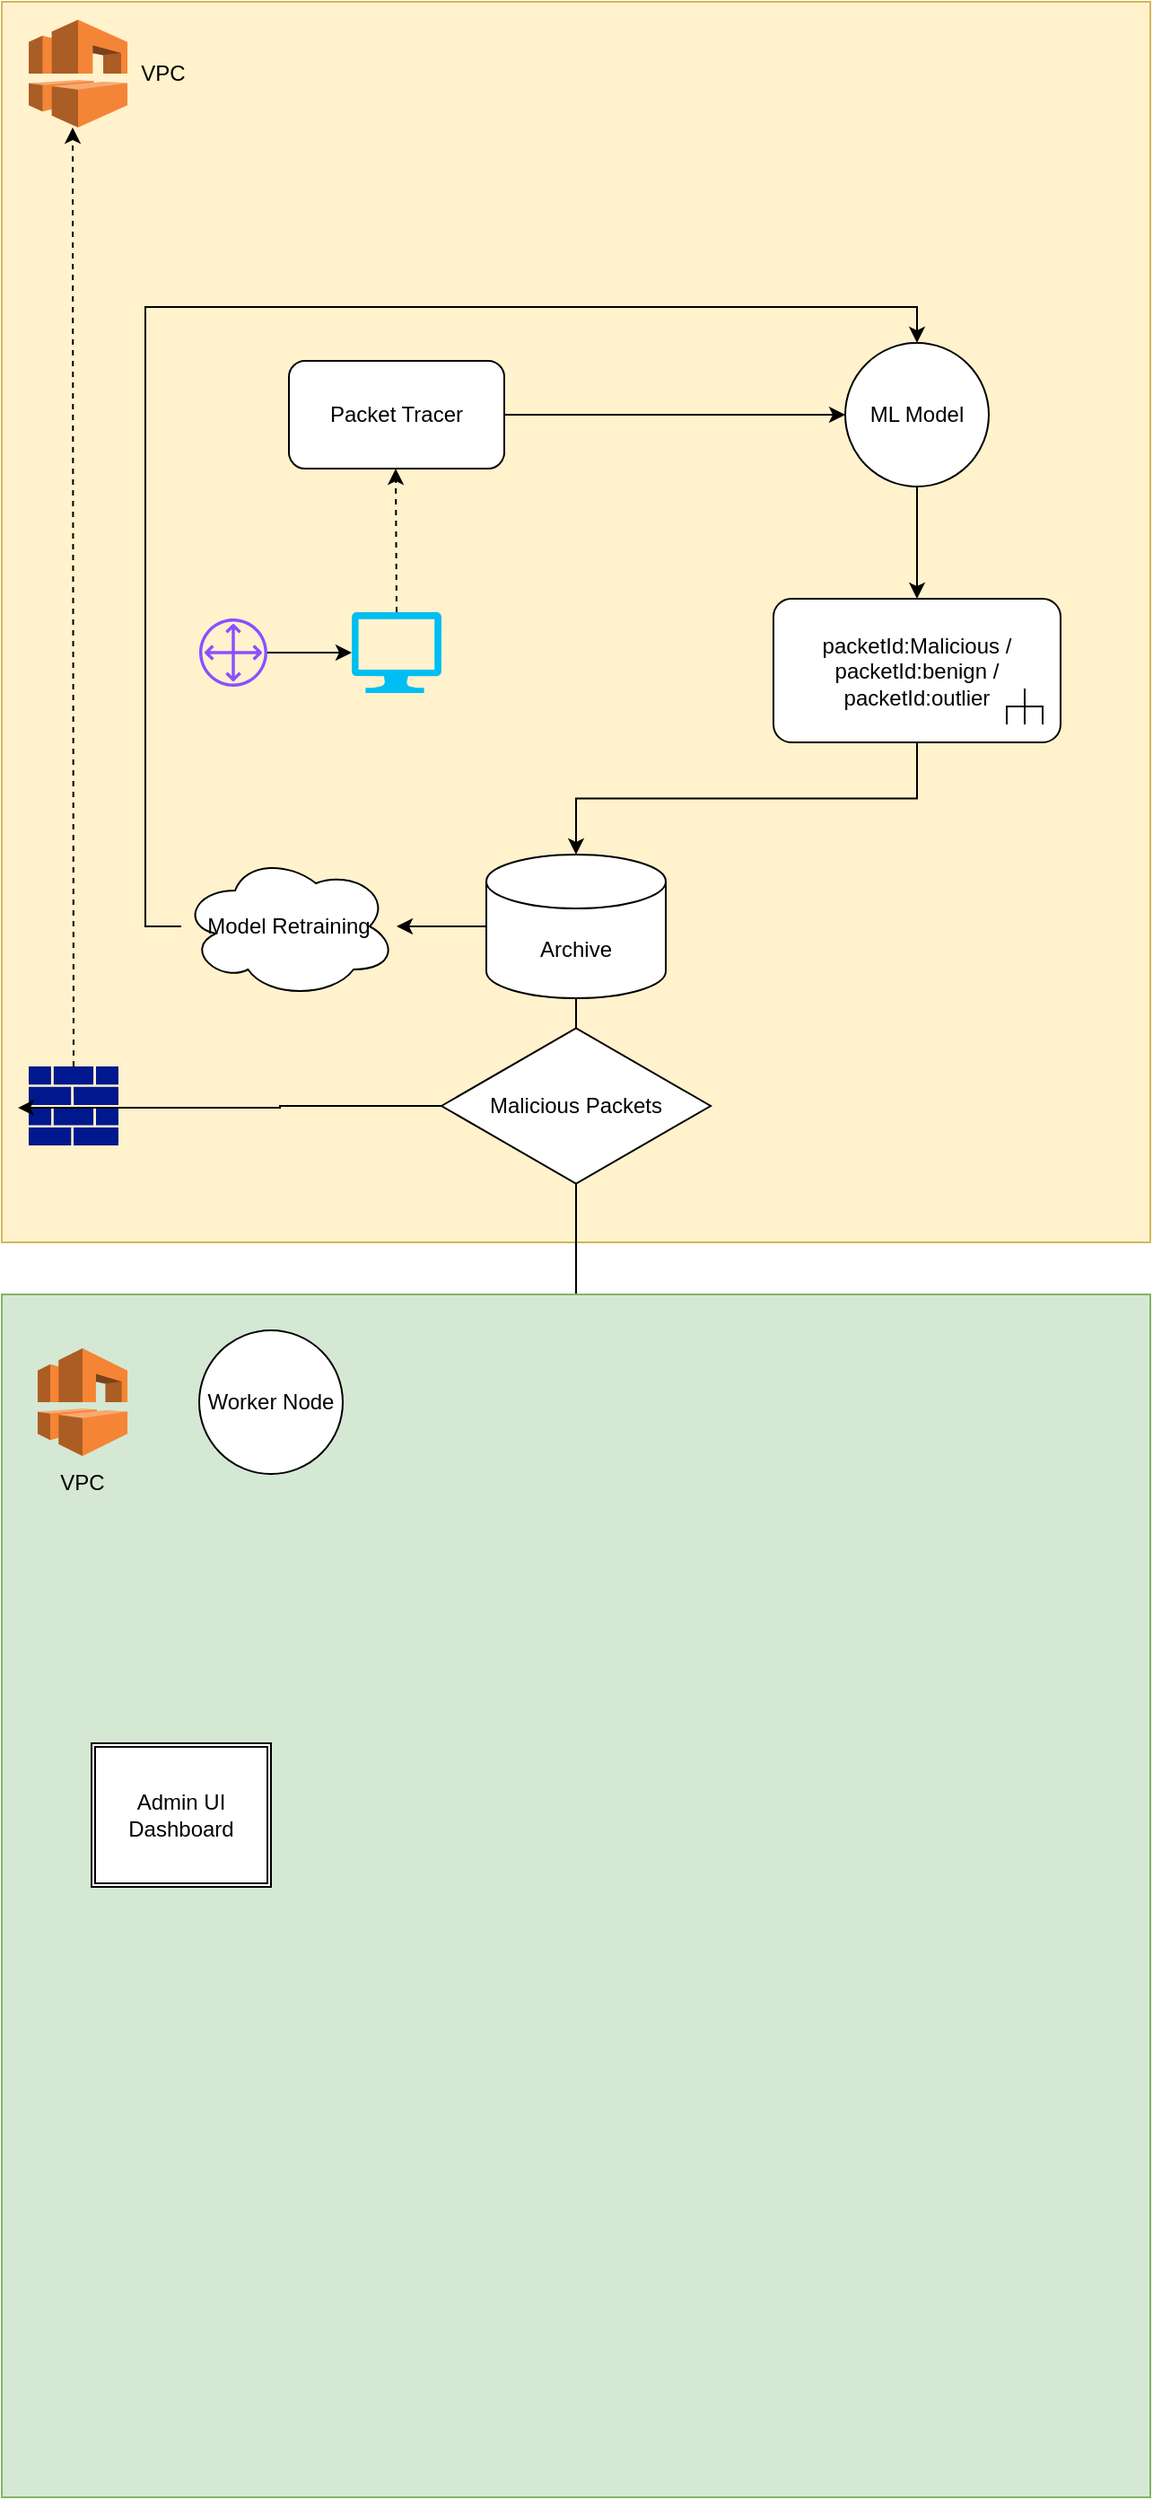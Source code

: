 <mxfile version="22.0.8" type="github">
  <diagram name="Page-1" id="NzfE7nQFHrgCrI4fj2pQ">
    <mxGraphModel dx="1674" dy="771" grid="1" gridSize="10" guides="1" tooltips="1" connect="1" arrows="1" fold="1" page="1" pageScale="1" pageWidth="827" pageHeight="1169" math="0" shadow="0">
      <root>
        <mxCell id="0" />
        <mxCell id="1" parent="0" />
        <mxCell id="6S4fCYAqmIFdcXz1XgDX-30" value="" style="whiteSpace=wrap;html=1;verticalAlign=top;fillColor=#fff2cc;dashed=0;strokeColor=#d6b656;" vertex="1" parent="1">
          <mxGeometry x="110" y="70" width="640" height="691" as="geometry" />
        </mxCell>
        <mxCell id="6S4fCYAqmIFdcXz1XgDX-1" value="" style="verticalLabelPosition=bottom;html=1;verticalAlign=top;align=center;strokeColor=none;fillColor=#00BEF2;shape=mxgraph.azure.computer;pointerEvents=1;" vertex="1" parent="1">
          <mxGeometry x="305" y="410" width="50" height="45" as="geometry" />
        </mxCell>
        <mxCell id="6S4fCYAqmIFdcXz1XgDX-6" style="edgeStyle=orthogonalEdgeStyle;rounded=0;orthogonalLoop=1;jettySize=auto;html=1;exitX=1;exitY=0.5;exitDx=0;exitDy=0;" edge="1" parent="1" source="6S4fCYAqmIFdcXz1XgDX-2" target="6S4fCYAqmIFdcXz1XgDX-3">
          <mxGeometry relative="1" as="geometry" />
        </mxCell>
        <mxCell id="6S4fCYAqmIFdcXz1XgDX-2" value="Packet Tracer" style="rounded=1;whiteSpace=wrap;html=1;" vertex="1" parent="1">
          <mxGeometry x="270" y="270" width="120" height="60" as="geometry" />
        </mxCell>
        <mxCell id="6S4fCYAqmIFdcXz1XgDX-3" value="ML Model" style="ellipse;whiteSpace=wrap;html=1;aspect=fixed;" vertex="1" parent="1">
          <mxGeometry x="580" y="260" width="80" height="80" as="geometry" />
        </mxCell>
        <mxCell id="6S4fCYAqmIFdcXz1XgDX-4" value="packetId:Malicious / packetId:benign / packetId:outlier" style="html=1;shape=mxgraph.sysml.callBehAct;whiteSpace=wrap;align=center;" vertex="1" parent="1">
          <mxGeometry x="540" y="402.5" width="160" height="80" as="geometry" />
        </mxCell>
        <mxCell id="6S4fCYAqmIFdcXz1XgDX-5" style="edgeStyle=orthogonalEdgeStyle;rounded=0;orthogonalLoop=1;jettySize=auto;html=1;exitX=0.5;exitY=1;exitDx=0;exitDy=0;entryX=0.5;entryY=0;entryDx=0;entryDy=0;entryPerimeter=0;" edge="1" parent="1" source="6S4fCYAqmIFdcXz1XgDX-3" target="6S4fCYAqmIFdcXz1XgDX-4">
          <mxGeometry relative="1" as="geometry" />
        </mxCell>
        <mxCell id="6S4fCYAqmIFdcXz1XgDX-8" value="" style="html=1;labelBackgroundColor=#ffffff;startArrow=none;startFill=0;startSize=6;endArrow=classic;endFill=1;endSize=6;jettySize=auto;orthogonalLoop=1;strokeWidth=1;dashed=1;fontSize=14;rounded=0;exitX=0.5;exitY=0;exitDx=0;exitDy=0;exitPerimeter=0;" edge="1" parent="1" source="6S4fCYAqmIFdcXz1XgDX-1">
          <mxGeometry width="60" height="60" relative="1" as="geometry">
            <mxPoint x="329.5" y="420" as="sourcePoint" />
            <mxPoint x="329.5" y="330" as="targetPoint" />
          </mxGeometry>
        </mxCell>
        <mxCell id="6S4fCYAqmIFdcXz1XgDX-12" style="edgeStyle=orthogonalEdgeStyle;rounded=0;orthogonalLoop=1;jettySize=auto;html=1;" edge="1" parent="1" source="6S4fCYAqmIFdcXz1XgDX-9" target="6S4fCYAqmIFdcXz1XgDX-13">
          <mxGeometry relative="1" as="geometry">
            <mxPoint x="220" y="585" as="targetPoint" />
          </mxGeometry>
        </mxCell>
        <mxCell id="6S4fCYAqmIFdcXz1XgDX-17" style="edgeStyle=orthogonalEdgeStyle;rounded=0;orthogonalLoop=1;jettySize=auto;html=1;entryX=0.5;entryY=0.209;entryDx=0;entryDy=0;entryPerimeter=0;" edge="1" parent="1" source="6S4fCYAqmIFdcXz1XgDX-9" target="6S4fCYAqmIFdcXz1XgDX-36">
          <mxGeometry relative="1" as="geometry">
            <mxPoint x="430" y="800" as="targetPoint" />
          </mxGeometry>
        </mxCell>
        <mxCell id="6S4fCYAqmIFdcXz1XgDX-9" value="Archive" style="shape=cylinder3;whiteSpace=wrap;html=1;boundedLbl=1;backgroundOutline=1;size=15;" vertex="1" parent="1">
          <mxGeometry x="380" y="545" width="100" height="80" as="geometry" />
        </mxCell>
        <mxCell id="6S4fCYAqmIFdcXz1XgDX-10" style="edgeStyle=orthogonalEdgeStyle;rounded=0;orthogonalLoop=1;jettySize=auto;html=1;exitX=0.5;exitY=1;exitDx=0;exitDy=0;exitPerimeter=0;entryX=0.5;entryY=0;entryDx=0;entryDy=0;entryPerimeter=0;" edge="1" parent="1" source="6S4fCYAqmIFdcXz1XgDX-4" target="6S4fCYAqmIFdcXz1XgDX-9">
          <mxGeometry relative="1" as="geometry" />
        </mxCell>
        <mxCell id="6S4fCYAqmIFdcXz1XgDX-13" value="Model Retraining" style="ellipse;shape=cloud;whiteSpace=wrap;html=1;" vertex="1" parent="1">
          <mxGeometry x="210" y="545" width="120" height="80" as="geometry" />
        </mxCell>
        <mxCell id="6S4fCYAqmIFdcXz1XgDX-15" style="edgeStyle=orthogonalEdgeStyle;rounded=0;orthogonalLoop=1;jettySize=auto;html=1;entryX=0;entryY=0.5;entryDx=0;entryDy=0;entryPerimeter=0;" edge="1" parent="1" source="6S4fCYAqmIFdcXz1XgDX-14" target="6S4fCYAqmIFdcXz1XgDX-1">
          <mxGeometry relative="1" as="geometry">
            <mxPoint x="290" y="479" as="targetPoint" />
          </mxGeometry>
        </mxCell>
        <mxCell id="6S4fCYAqmIFdcXz1XgDX-14" value="" style="sketch=0;outlineConnect=0;fontColor=#232F3E;gradientColor=none;fillColor=#8C4FFF;strokeColor=none;dashed=0;verticalLabelPosition=bottom;verticalAlign=top;align=center;html=1;fontSize=12;fontStyle=0;aspect=fixed;pointerEvents=1;shape=mxgraph.aws4.customer_gateway;" vertex="1" parent="1">
          <mxGeometry x="220" y="413.5" width="38" height="38" as="geometry" />
        </mxCell>
        <mxCell id="6S4fCYAqmIFdcXz1XgDX-19" value="" style="outlineConnect=0;dashed=0;verticalLabelPosition=bottom;verticalAlign=top;align=center;html=1;shape=mxgraph.aws3.vpc;fillColor=#F58536;gradientColor=none;" vertex="1" parent="1">
          <mxGeometry x="125" y="80" width="55" height="60" as="geometry" />
        </mxCell>
        <mxCell id="6S4fCYAqmIFdcXz1XgDX-26" value="VPC" style="text;html=1;strokeColor=none;fillColor=none;align=center;verticalAlign=middle;whiteSpace=wrap;rounded=0;" vertex="1" parent="1">
          <mxGeometry x="170" y="95" width="60" height="30" as="geometry" />
        </mxCell>
        <mxCell id="6S4fCYAqmIFdcXz1XgDX-35" style="edgeStyle=orthogonalEdgeStyle;rounded=0;orthogonalLoop=1;jettySize=auto;html=1;entryX=0.5;entryY=0;entryDx=0;entryDy=0;" edge="1" parent="1" source="6S4fCYAqmIFdcXz1XgDX-13" target="6S4fCYAqmIFdcXz1XgDX-3">
          <mxGeometry relative="1" as="geometry">
            <Array as="points">
              <mxPoint x="190" y="585" />
              <mxPoint x="190" y="240" />
              <mxPoint x="620" y="240" />
            </Array>
          </mxGeometry>
        </mxCell>
        <mxCell id="6S4fCYAqmIFdcXz1XgDX-36" value="" style="whiteSpace=wrap;html=1;verticalAlign=top;fillColor=#d5e8d4;dashed=0;strokeColor=#82b366;" vertex="1" parent="1">
          <mxGeometry x="110" y="790" width="640" height="670" as="geometry" />
        </mxCell>
        <mxCell id="6S4fCYAqmIFdcXz1XgDX-38" value="" style="outlineConnect=0;dashed=0;verticalLabelPosition=bottom;verticalAlign=top;align=center;html=1;shape=mxgraph.aws3.vpc;fillColor=#F58534;gradientColor=none;" vertex="1" parent="1">
          <mxGeometry x="130" y="820" width="50" height="60" as="geometry" />
        </mxCell>
        <mxCell id="6S4fCYAqmIFdcXz1XgDX-39" value="VPC" style="text;html=1;strokeColor=none;fillColor=none;align=center;verticalAlign=middle;whiteSpace=wrap;rounded=0;" vertex="1" parent="1">
          <mxGeometry x="125" y="880" width="60" height="30" as="geometry" />
        </mxCell>
        <mxCell id="6S4fCYAqmIFdcXz1XgDX-43" value="Admin UI Dashboard" style="shape=ext;double=1;rounded=0;whiteSpace=wrap;html=1;" vertex="1" parent="1">
          <mxGeometry x="160" y="1040" width="100" height="80" as="geometry" />
        </mxCell>
        <mxCell id="6S4fCYAqmIFdcXz1XgDX-48" value="Malicious Packets" style="html=1;whiteSpace=wrap;aspect=fixed;shape=isoRectangle;" vertex="1" parent="1">
          <mxGeometry x="355" y="640" width="150" height="90" as="geometry" />
        </mxCell>
        <mxCell id="6S4fCYAqmIFdcXz1XgDX-49" value="" style="sketch=0;aspect=fixed;pointerEvents=1;shadow=0;dashed=0;html=1;strokeColor=none;labelPosition=center;verticalLabelPosition=bottom;verticalAlign=top;align=center;fillColor=#00188D;shape=mxgraph.mscae.enterprise.firewall" vertex="1" parent="1">
          <mxGeometry x="125" y="663" width="50" height="44" as="geometry" />
        </mxCell>
        <mxCell id="6S4fCYAqmIFdcXz1XgDX-50" style="edgeStyle=orthogonalEdgeStyle;rounded=0;orthogonalLoop=1;jettySize=auto;html=1;entryX=-0.12;entryY=0.523;entryDx=0;entryDy=0;entryPerimeter=0;" edge="1" parent="1" source="6S4fCYAqmIFdcXz1XgDX-48" target="6S4fCYAqmIFdcXz1XgDX-49">
          <mxGeometry relative="1" as="geometry" />
        </mxCell>
        <mxCell id="6S4fCYAqmIFdcXz1XgDX-51" value="" style="html=1;labelBackgroundColor=#ffffff;startArrow=none;startFill=0;startSize=6;endArrow=classic;endFill=1;endSize=6;jettySize=auto;orthogonalLoop=1;strokeWidth=1;dashed=1;fontSize=14;rounded=0;exitX=0.5;exitY=0;exitDx=0;exitDy=0;exitPerimeter=0;" edge="1" parent="1" source="6S4fCYAqmIFdcXz1XgDX-49">
          <mxGeometry width="60" height="60" relative="1" as="geometry">
            <mxPoint x="150" y="220" as="sourcePoint" />
            <mxPoint x="149.5" y="140" as="targetPoint" />
          </mxGeometry>
        </mxCell>
        <mxCell id="6S4fCYAqmIFdcXz1XgDX-55" value="Worker Node" style="ellipse;whiteSpace=wrap;html=1;aspect=fixed;" vertex="1" parent="1">
          <mxGeometry x="220" y="810" width="80" height="80" as="geometry" />
        </mxCell>
      </root>
    </mxGraphModel>
  </diagram>
</mxfile>
